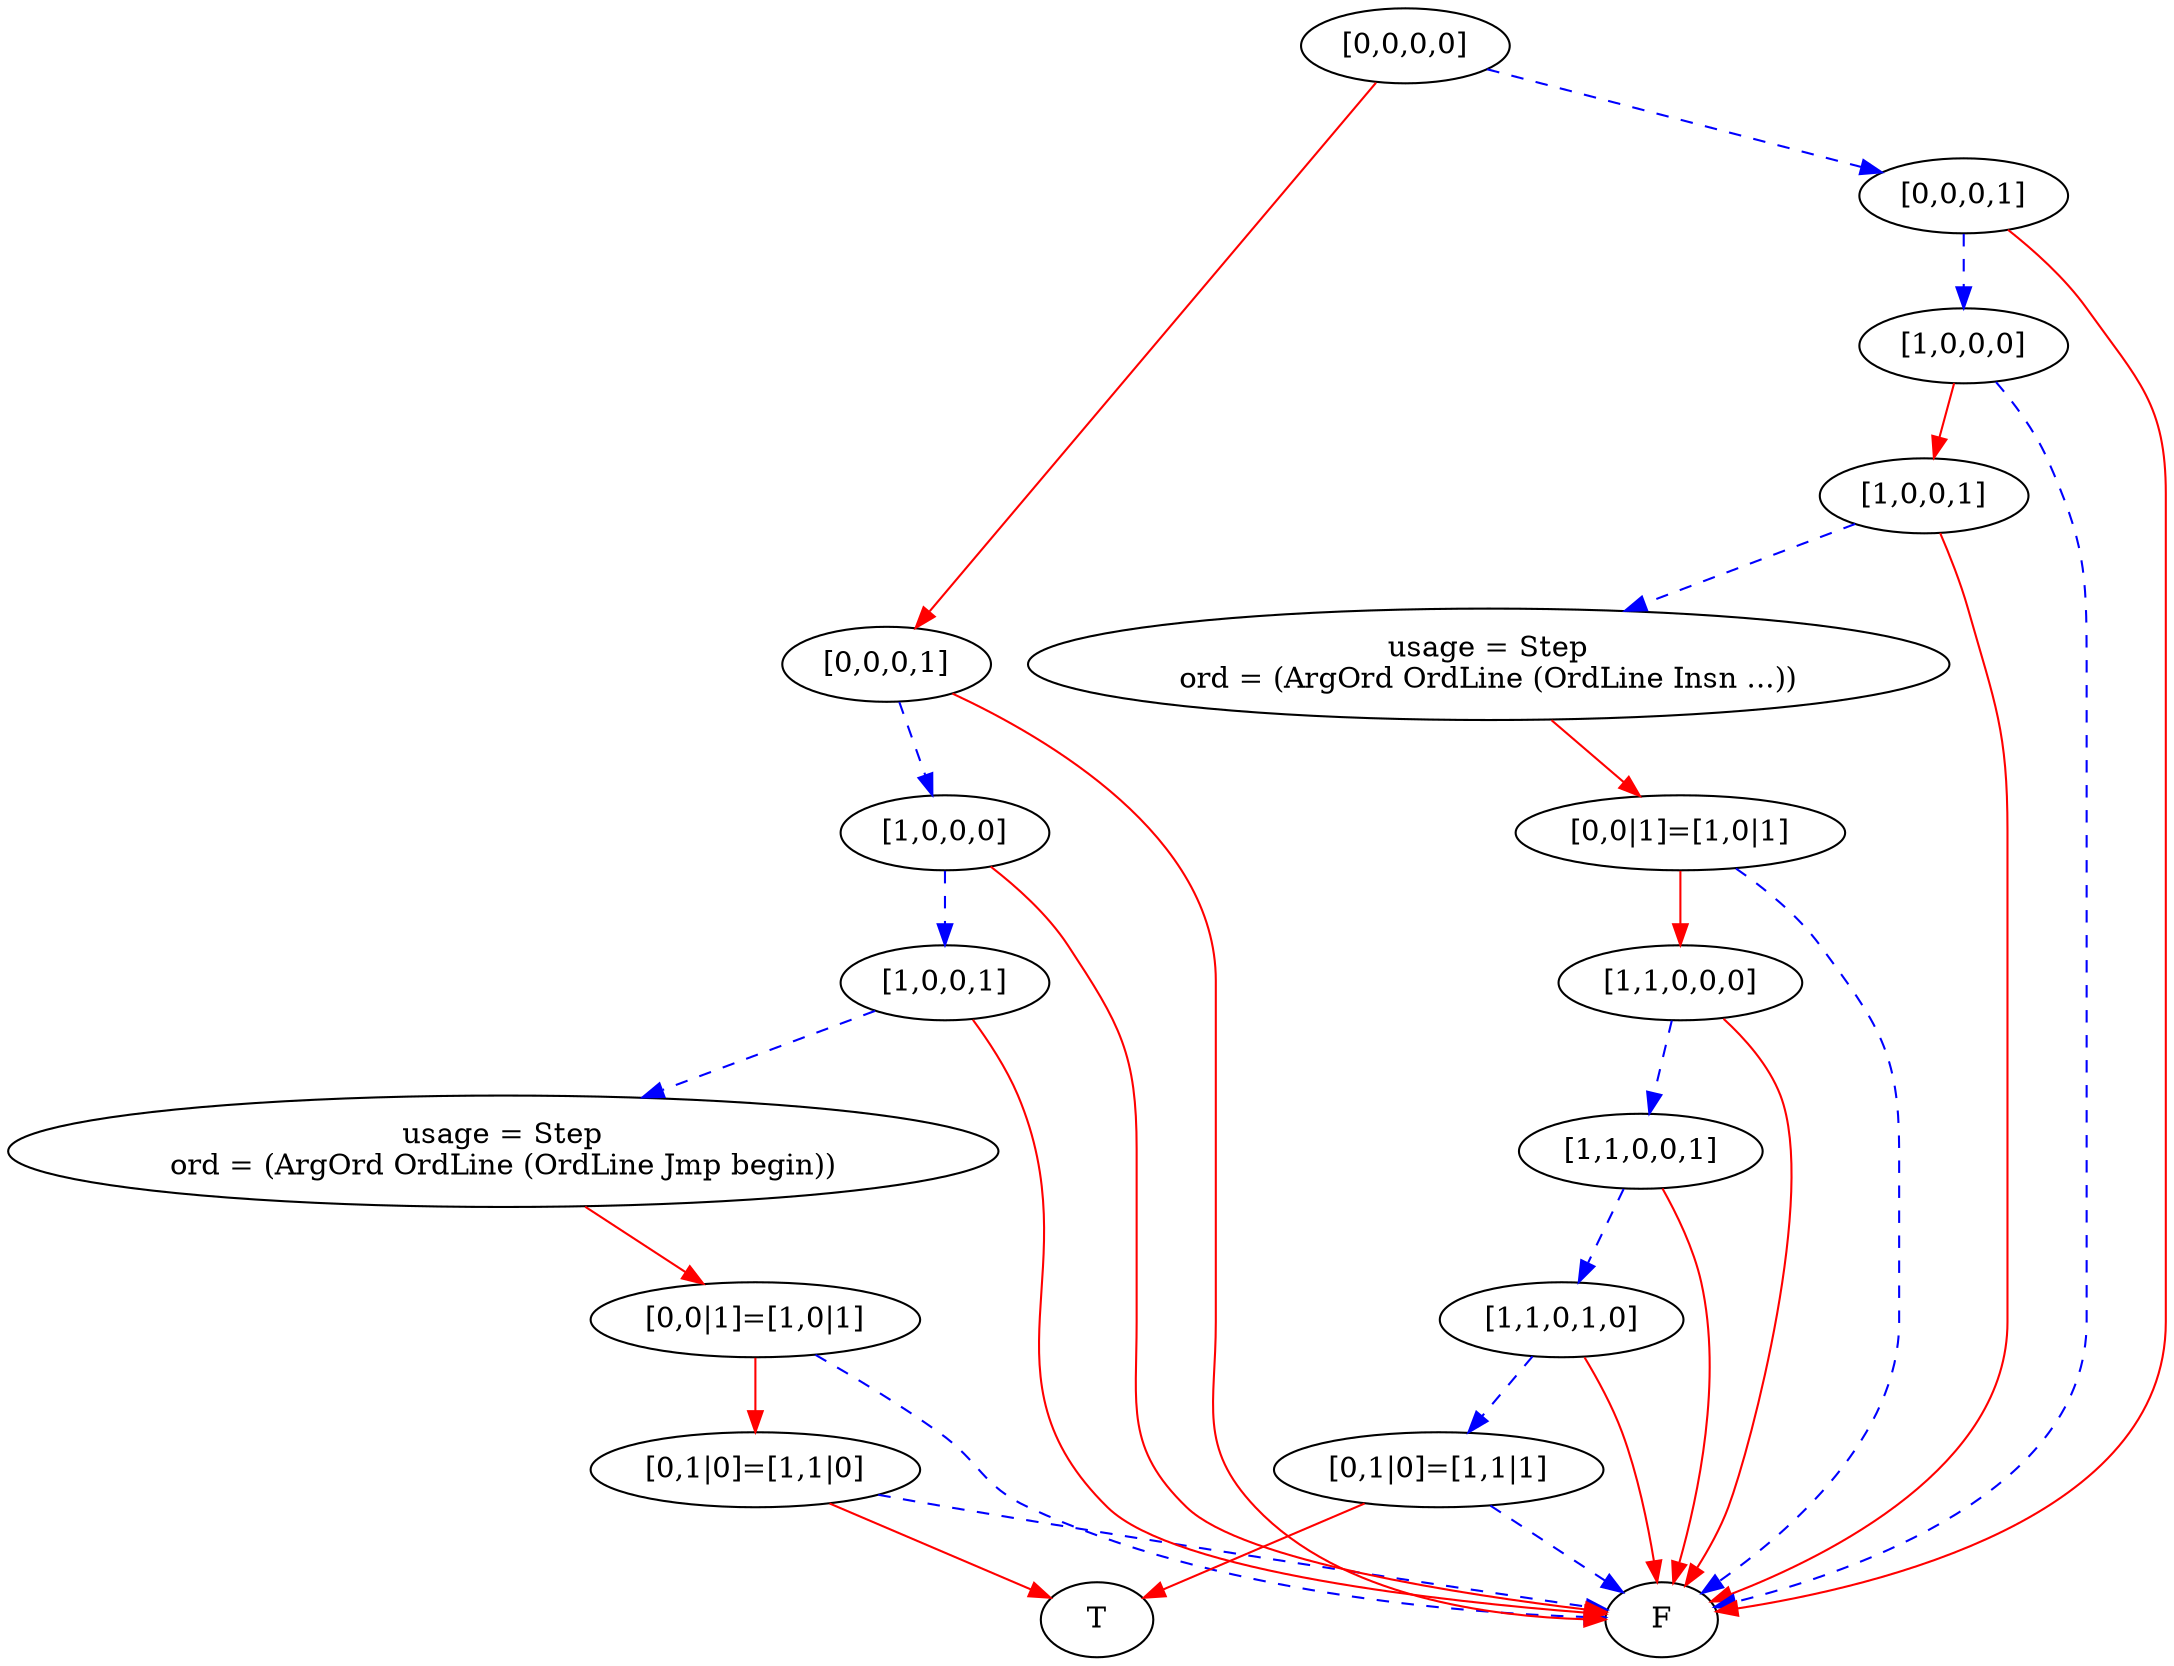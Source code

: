 digraph {
    1 [label=F];
    2 [label=T];
    3 [label="[0,1|0]=[1,1|0]"];
    4 [label="[0,0|1]=[1,0|1]"];
    5 [label="usage = Step\nord = (ArgOrd OrdLine (OrdLine Jmp begin))"];
    6 [label="[1,0,0,1]"];
    7 [label="[1,0,0,0]"];
    8 [label="[0,0,0,1]"];
    9 [label="[0,1|0]=[1,1|1]"];
    10 [label="[1,1,0,1,0]"];
    11 [label="[1,1,0,0,1]"];
    12 [label="[1,1,0,0,0]"];
    13 [label="[0,0|1]=[1,0|1]"];
    14 [label="usage = Step\nord = (ArgOrd OrdLine (OrdLine Insn ...))"];
    15 [label="[1,0,0,1]"];
    16 [label="[1,0,0,0]"];
    17 [label="[0,0,0,1]"];
    18 [label="[0,0,0,0]"];
    3 -> 1 [style=dashed
           ,color=blue];
    3 -> 2 [color=red];
    4 -> 3 [color=red];
    4 -> 1 [style=dashed
           ,color=blue];
    5 -> 4 [color=red];
    6 -> 5 [style=dashed
           ,color=blue];
    6 -> 1 [color=red];
    7 -> 6 [style=dashed
           ,color=blue];
    7 -> 1 [color=red];
    8 -> 7 [style=dashed
           ,color=blue];
    8 -> 1 [color=red];
    9 -> 1 [style=dashed
           ,color=blue];
    9 -> 2 [color=red];
    10 -> 9 [style=dashed
            ,color=blue];
    10 -> 1 [color=red];
    11 -> 10 [style=dashed
             ,color=blue];
    11 -> 1 [color=red];
    12 -> 11 [style=dashed
             ,color=blue];
    12 -> 1 [color=red];
    13 -> 12 [color=red];
    13 -> 1 [style=dashed
            ,color=blue];
    14 -> 13 [color=red];
    15 -> 14 [style=dashed
             ,color=blue];
    15 -> 1 [color=red];
    16 -> 15 [color=red];
    16 -> 1 [style=dashed
            ,color=blue];
    17 -> 16 [style=dashed
             ,color=blue];
    17 -> 1 [color=red];
    18 -> 8 [color=red];
    18 -> 17 [style=dashed
             ,color=blue];
}